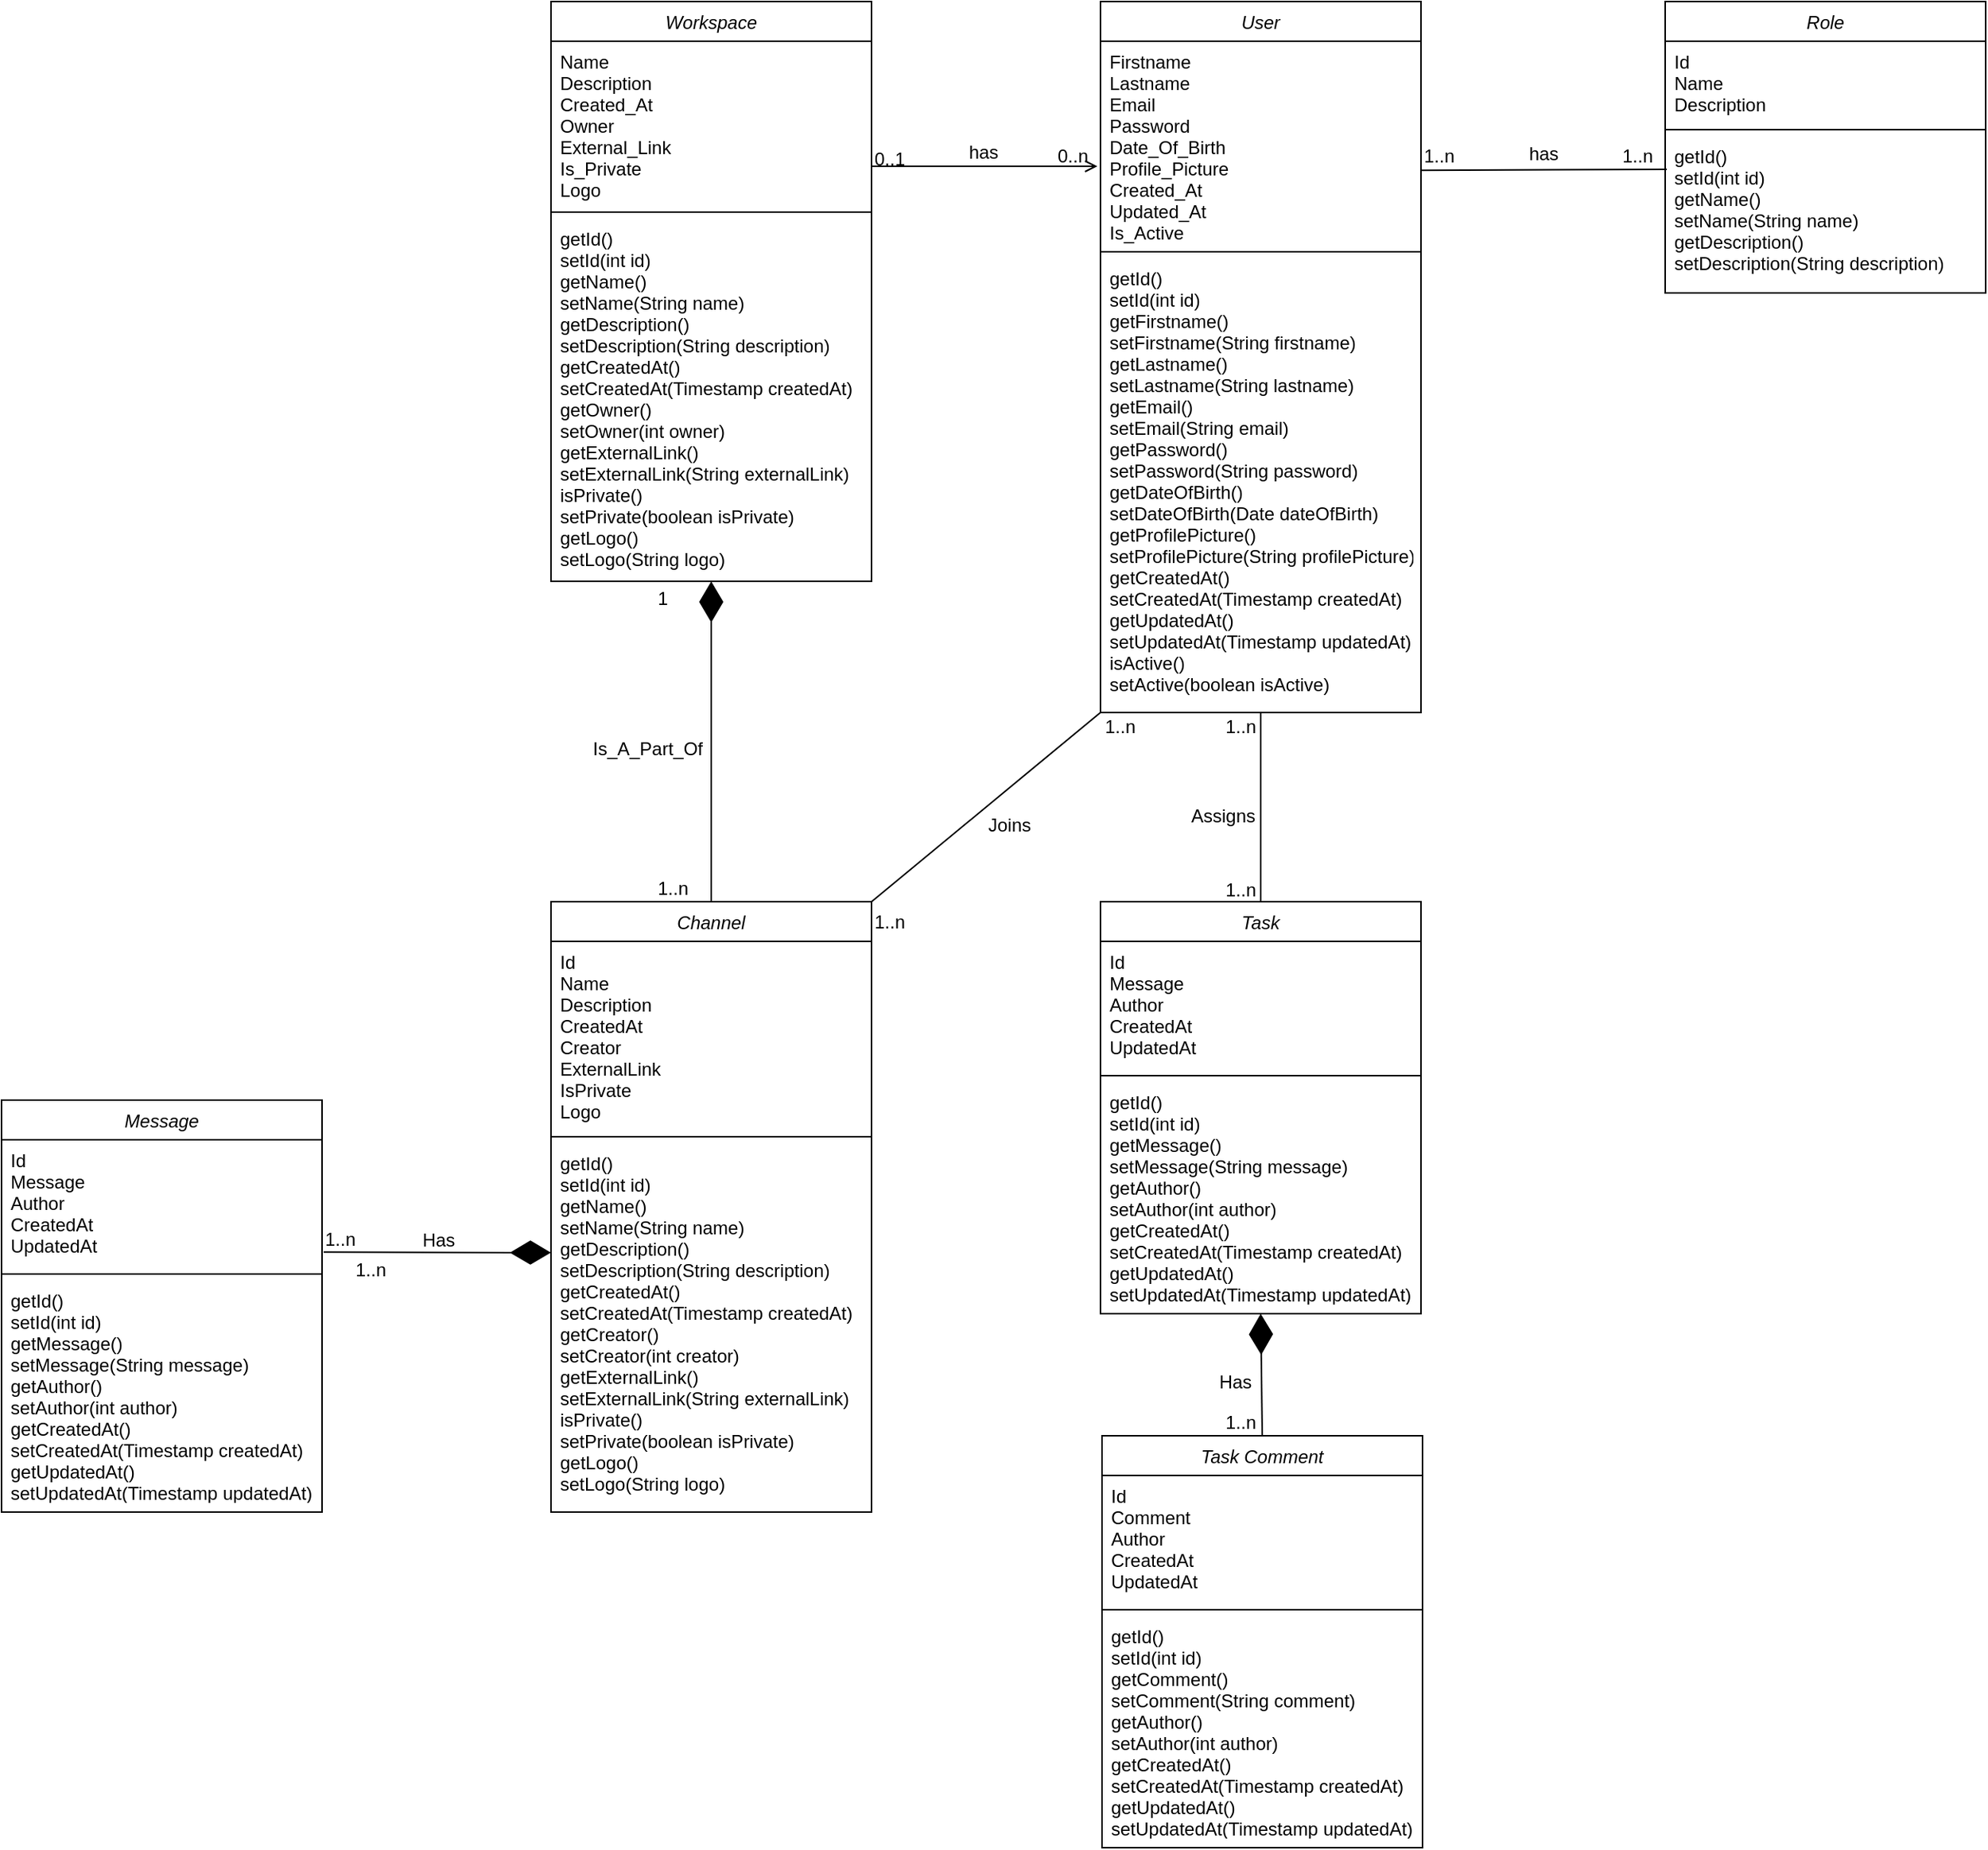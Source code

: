 <mxfile version="24.4.0" type="device">
  <diagram id="C5RBs43oDa-KdzZeNtuy" name="Page-1">
    <mxGraphModel dx="1816" dy="606" grid="1" gridSize="10" guides="1" tooltips="1" connect="1" arrows="1" fold="1" page="1" pageScale="1" pageWidth="827" pageHeight="1169" math="0" shadow="0">
      <root>
        <mxCell id="WIyWlLk6GJQsqaUBKTNV-0" />
        <mxCell id="WIyWlLk6GJQsqaUBKTNV-1" parent="WIyWlLk6GJQsqaUBKTNV-0" />
        <mxCell id="zkfFHV4jXpPFQw0GAbJ--0" value="Workspace" style="swimlane;fontStyle=2;align=center;verticalAlign=top;childLayout=stackLayout;horizontal=1;startSize=26;horizontalStack=0;resizeParent=1;resizeLast=0;collapsible=1;marginBottom=0;rounded=0;shadow=0;strokeWidth=1;" parent="WIyWlLk6GJQsqaUBKTNV-1" vertex="1">
          <mxGeometry x="150" y="120" width="210" height="380" as="geometry">
            <mxRectangle x="230" y="140" width="160" height="26" as="alternateBounds" />
          </mxGeometry>
        </mxCell>
        <mxCell id="zkfFHV4jXpPFQw0GAbJ--2" value="Name&#xa;Description&#xa;Created_At&#xa;Owner&#xa;External_Link&#xa;Is_Private&#xa;Logo&#xa;&#xa;" style="text;align=left;verticalAlign=top;spacingLeft=4;spacingRight=4;overflow=hidden;rotatable=0;points=[[0,0.5],[1,0.5]];portConstraint=eastwest;rounded=0;shadow=0;html=0;" parent="zkfFHV4jXpPFQw0GAbJ--0" vertex="1">
          <mxGeometry y="26" width="210" height="108" as="geometry" />
        </mxCell>
        <mxCell id="zkfFHV4jXpPFQw0GAbJ--4" value="" style="line;html=1;strokeWidth=1;align=left;verticalAlign=middle;spacingTop=-1;spacingLeft=3;spacingRight=3;rotatable=0;labelPosition=right;points=[];portConstraint=eastwest;" parent="zkfFHV4jXpPFQw0GAbJ--0" vertex="1">
          <mxGeometry y="134" width="210" height="8" as="geometry" />
        </mxCell>
        <mxCell id="zkfFHV4jXpPFQw0GAbJ--5" value="getId()&#xa;setId(int id)&#xa;getName()&#xa;setName(String name)&#xa;getDescription()&#xa;setDescription(String description)&#xa;getCreatedAt()&#xa;setCreatedAt(Timestamp createdAt)&#xa;getOwner()&#xa;setOwner(int owner)&#xa;getExternalLink()&#xa;setExternalLink(String externalLink)&#xa;isPrivate()&#xa;setPrivate(boolean isPrivate)&#xa;getLogo()&#xa;setLogo(String logo)" style="text;align=left;verticalAlign=top;spacingLeft=4;spacingRight=4;overflow=hidden;rotatable=0;points=[[0,0.5],[1,0.5]];portConstraint=eastwest;" parent="zkfFHV4jXpPFQw0GAbJ--0" vertex="1">
          <mxGeometry y="142" width="210" height="234" as="geometry" />
        </mxCell>
        <mxCell id="zkfFHV4jXpPFQw0GAbJ--26" value="" style="endArrow=open;shadow=0;strokeWidth=1;rounded=0;curved=0;endFill=1;edgeStyle=elbowEdgeStyle;elbow=vertical;" parent="WIyWlLk6GJQsqaUBKTNV-1" source="zkfFHV4jXpPFQw0GAbJ--0" edge="1">
          <mxGeometry x="0.5" y="41" relative="1" as="geometry">
            <mxPoint x="380" y="192" as="sourcePoint" />
            <mxPoint x="508" y="227.793" as="targetPoint" />
            <mxPoint x="-40" y="32" as="offset" />
          </mxGeometry>
        </mxCell>
        <mxCell id="zkfFHV4jXpPFQw0GAbJ--27" value="0..1" style="resizable=0;align=left;verticalAlign=bottom;labelBackgroundColor=none;fontSize=12;" parent="zkfFHV4jXpPFQw0GAbJ--26" connectable="0" vertex="1">
          <mxGeometry x="-1" relative="1" as="geometry">
            <mxPoint y="4" as="offset" />
          </mxGeometry>
        </mxCell>
        <mxCell id="zkfFHV4jXpPFQw0GAbJ--29" value="has" style="text;html=1;resizable=0;points=[];;align=center;verticalAlign=middle;labelBackgroundColor=none;rounded=0;shadow=0;strokeWidth=1;fontSize=12;" parent="zkfFHV4jXpPFQw0GAbJ--26" vertex="1" connectable="0">
          <mxGeometry x="0.5" y="49" relative="1" as="geometry">
            <mxPoint x="-38" y="40" as="offset" />
          </mxGeometry>
        </mxCell>
        <mxCell id="XrEoXJglzSe10nTh7pl1-4" value="User" style="swimlane;fontStyle=2;align=center;verticalAlign=top;childLayout=stackLayout;horizontal=1;startSize=26;horizontalStack=0;resizeParent=1;resizeLast=0;collapsible=1;marginBottom=0;rounded=0;shadow=0;strokeWidth=1;" vertex="1" parent="WIyWlLk6GJQsqaUBKTNV-1">
          <mxGeometry x="510" y="120" width="210" height="466" as="geometry">
            <mxRectangle x="230" y="140" width="160" height="26" as="alternateBounds" />
          </mxGeometry>
        </mxCell>
        <mxCell id="XrEoXJglzSe10nTh7pl1-5" value="Firstname&#xa;Lastname&#xa;Email&#xa;Password&#xa;Date_Of_Birth&#xa;Profile_Picture&#xa;Created_At&#xa;Updated_At&#xa;Is_Active" style="text;align=left;verticalAlign=top;spacingLeft=4;spacingRight=4;overflow=hidden;rotatable=0;points=[[0,0.5],[1,0.5]];portConstraint=eastwest;rounded=0;shadow=0;html=0;" vertex="1" parent="XrEoXJglzSe10nTh7pl1-4">
          <mxGeometry y="26" width="210" height="134" as="geometry" />
        </mxCell>
        <mxCell id="XrEoXJglzSe10nTh7pl1-6" value="" style="line;html=1;strokeWidth=1;align=left;verticalAlign=middle;spacingTop=-1;spacingLeft=3;spacingRight=3;rotatable=0;labelPosition=right;points=[];portConstraint=eastwest;" vertex="1" parent="XrEoXJglzSe10nTh7pl1-4">
          <mxGeometry y="160" width="210" height="8" as="geometry" />
        </mxCell>
        <mxCell id="XrEoXJglzSe10nTh7pl1-7" value="getId()&#xa;setId(int id)&#xa;getFirstname()&#xa;setFirstname(String firstname)&#xa;getLastname()&#xa;setLastname(String lastname)&#xa;getEmail()&#xa;setEmail(String email)&#xa;getPassword()&#xa;setPassword(String password)&#xa;getDateOfBirth()&#xa;setDateOfBirth(Date dateOfBirth)&#xa;getProfilePicture()&#xa;setProfilePicture(String profilePicture)&#xa;getCreatedAt()&#xa;setCreatedAt(Timestamp createdAt)&#xa;getUpdatedAt()&#xa;setUpdatedAt(Timestamp updatedAt)&#xa;isActive()&#xa;setActive(boolean isActive)" style="text;align=left;verticalAlign=top;spacingLeft=4;spacingRight=4;overflow=hidden;rotatable=0;points=[[0,0.5],[1,0.5]];portConstraint=eastwest;" vertex="1" parent="XrEoXJglzSe10nTh7pl1-4">
          <mxGeometry y="168" width="210" height="288" as="geometry" />
        </mxCell>
        <mxCell id="XrEoXJglzSe10nTh7pl1-8" value="0..n" style="resizable=0;align=left;verticalAlign=bottom;labelBackgroundColor=none;fontSize=12;" connectable="0" vertex="1" parent="WIyWlLk6GJQsqaUBKTNV-1">
          <mxGeometry x="480" y="230.004" as="geometry" />
        </mxCell>
        <mxCell id="XrEoXJglzSe10nTh7pl1-9" value="Channel" style="swimlane;fontStyle=2;align=center;verticalAlign=top;childLayout=stackLayout;horizontal=1;startSize=26;horizontalStack=0;resizeParent=1;resizeLast=0;collapsible=1;marginBottom=0;rounded=0;shadow=0;strokeWidth=1;" vertex="1" parent="WIyWlLk6GJQsqaUBKTNV-1">
          <mxGeometry x="150" y="710" width="210" height="400" as="geometry">
            <mxRectangle x="230" y="140" width="160" height="26" as="alternateBounds" />
          </mxGeometry>
        </mxCell>
        <mxCell id="XrEoXJglzSe10nTh7pl1-10" value="Id&#xa;Name&#xa;Description&#xa;CreatedAt&#xa;Creator&#xa;ExternalLink&#xa;IsPrivate&#xa;Logo" style="text;align=left;verticalAlign=top;spacingLeft=4;spacingRight=4;overflow=hidden;rotatable=0;points=[[0,0.5],[1,0.5]];portConstraint=eastwest;rounded=0;shadow=0;html=0;" vertex="1" parent="XrEoXJglzSe10nTh7pl1-9">
          <mxGeometry y="26" width="210" height="124" as="geometry" />
        </mxCell>
        <mxCell id="XrEoXJglzSe10nTh7pl1-11" value="" style="line;html=1;strokeWidth=1;align=left;verticalAlign=middle;spacingTop=-1;spacingLeft=3;spacingRight=3;rotatable=0;labelPosition=right;points=[];portConstraint=eastwest;" vertex="1" parent="XrEoXJglzSe10nTh7pl1-9">
          <mxGeometry y="150" width="210" height="8" as="geometry" />
        </mxCell>
        <mxCell id="XrEoXJglzSe10nTh7pl1-12" value="getId()&#xa;setId(int id)&#xa;getName()&#xa;setName(String name)&#xa;getDescription()&#xa;setDescription(String description)&#xa;getCreatedAt()&#xa;setCreatedAt(Timestamp createdAt)&#xa;getCreator()&#xa;setCreator(int creator)&#xa;getExternalLink()&#xa;setExternalLink(String externalLink)&#xa;isPrivate()&#xa;setPrivate(boolean isPrivate)&#xa;getLogo()&#xa;setLogo(String logo)" style="text;align=left;verticalAlign=top;spacingLeft=4;spacingRight=4;overflow=hidden;rotatable=0;points=[[0,0.5],[1,0.5]];portConstraint=eastwest;" vertex="1" parent="XrEoXJglzSe10nTh7pl1-9">
          <mxGeometry y="158" width="210" height="232" as="geometry" />
        </mxCell>
        <mxCell id="XrEoXJglzSe10nTh7pl1-16" value="" style="endArrow=diamondThin;endFill=1;endSize=24;html=1;rounded=0;entryX=0.5;entryY=1;entryDx=0;entryDy=0;exitX=0.5;exitY=0;exitDx=0;exitDy=0;" edge="1" parent="WIyWlLk6GJQsqaUBKTNV-1" source="XrEoXJglzSe10nTh7pl1-9" target="zkfFHV4jXpPFQw0GAbJ--0">
          <mxGeometry width="160" relative="1" as="geometry">
            <mxPoint x="254" y="630" as="sourcePoint" />
            <mxPoint x="414" y="630" as="targetPoint" />
          </mxGeometry>
        </mxCell>
        <mxCell id="XrEoXJglzSe10nTh7pl1-17" value="1" style="resizable=0;align=left;verticalAlign=bottom;labelBackgroundColor=none;fontSize=12;direction=west;" connectable="0" vertex="1" parent="WIyWlLk6GJQsqaUBKTNV-1">
          <mxGeometry x="218" y="520.004" as="geometry" />
        </mxCell>
        <mxCell id="XrEoXJglzSe10nTh7pl1-18" value="1..n" style="resizable=0;align=left;verticalAlign=bottom;labelBackgroundColor=none;fontSize=12;direction=south;" connectable="0" vertex="1" parent="WIyWlLk6GJQsqaUBKTNV-1">
          <mxGeometry x="218" y="710.004" as="geometry" />
        </mxCell>
        <mxCell id="XrEoXJglzSe10nTh7pl1-19" value="Has" style="text;html=1;resizable=0;points=[];;align=center;verticalAlign=middle;labelBackgroundColor=none;rounded=0;shadow=0;strokeWidth=1;fontSize=12;" vertex="1" connectable="0" parent="WIyWlLk6GJQsqaUBKTNV-1">
          <mxGeometry x="70.002" y="928.004" as="geometry">
            <mxPoint x="6" y="4" as="offset" />
          </mxGeometry>
        </mxCell>
        <mxCell id="XrEoXJglzSe10nTh7pl1-21" value="Role" style="swimlane;fontStyle=2;align=center;verticalAlign=top;childLayout=stackLayout;horizontal=1;startSize=26;horizontalStack=0;resizeParent=1;resizeLast=0;collapsible=1;marginBottom=0;rounded=0;shadow=0;strokeWidth=1;" vertex="1" parent="WIyWlLk6GJQsqaUBKTNV-1">
          <mxGeometry x="880" y="120" width="210" height="191" as="geometry">
            <mxRectangle x="230" y="140" width="160" height="26" as="alternateBounds" />
          </mxGeometry>
        </mxCell>
        <mxCell id="XrEoXJglzSe10nTh7pl1-22" value="Id&#xa;Name&#xa;Description" style="text;align=left;verticalAlign=top;spacingLeft=4;spacingRight=4;overflow=hidden;rotatable=0;points=[[0,0.5],[1,0.5]];portConstraint=eastwest;rounded=0;shadow=0;html=0;" vertex="1" parent="XrEoXJglzSe10nTh7pl1-21">
          <mxGeometry y="26" width="210" height="54" as="geometry" />
        </mxCell>
        <mxCell id="XrEoXJglzSe10nTh7pl1-23" value="" style="line;html=1;strokeWidth=1;align=left;verticalAlign=middle;spacingTop=-1;spacingLeft=3;spacingRight=3;rotatable=0;labelPosition=right;points=[];portConstraint=eastwest;" vertex="1" parent="XrEoXJglzSe10nTh7pl1-21">
          <mxGeometry y="80" width="210" height="8" as="geometry" />
        </mxCell>
        <mxCell id="XrEoXJglzSe10nTh7pl1-24" value="getId()&#xa;setId(int id)&#xa;getName()&#xa;setName(String name)&#xa;getDescription()&#xa;setDescription(String description)" style="text;align=left;verticalAlign=top;spacingLeft=4;spacingRight=4;overflow=hidden;rotatable=0;points=[[0,0.5],[1,0.5]];portConstraint=eastwest;" vertex="1" parent="XrEoXJglzSe10nTh7pl1-21">
          <mxGeometry y="88" width="210" height="92" as="geometry" />
        </mxCell>
        <mxCell id="XrEoXJglzSe10nTh7pl1-25" value="" style="endArrow=none;html=1;rounded=0;entryX=-0.001;entryY=0.345;entryDx=0;entryDy=0;entryPerimeter=0;exitX=0.994;exitY=0.704;exitDx=0;exitDy=0;exitPerimeter=0;" edge="1" parent="WIyWlLk6GJQsqaUBKTNV-1">
          <mxGeometry width="50" height="50" relative="1" as="geometry">
            <mxPoint x="720" y="230.596" as="sourcePoint" />
            <mxPoint x="881.05" y="230" as="targetPoint" />
          </mxGeometry>
        </mxCell>
        <mxCell id="XrEoXJglzSe10nTh7pl1-26" value="has" style="text;html=1;resizable=0;points=[];;align=center;verticalAlign=middle;labelBackgroundColor=none;rounded=0;shadow=0;strokeWidth=1;fontSize=12;" vertex="1" connectable="0" parent="WIyWlLk6GJQsqaUBKTNV-1">
          <mxGeometry x="799.997" y="220.004" as="geometry" />
        </mxCell>
        <mxCell id="XrEoXJglzSe10nTh7pl1-27" value="1..n" style="resizable=0;align=left;verticalAlign=bottom;labelBackgroundColor=none;fontSize=12;direction=south;" connectable="0" vertex="1" parent="WIyWlLk6GJQsqaUBKTNV-1">
          <mxGeometry x="720" y="230.004" as="geometry" />
        </mxCell>
        <mxCell id="XrEoXJglzSe10nTh7pl1-28" value="1..n" style="resizable=0;align=left;verticalAlign=bottom;labelBackgroundColor=none;fontSize=12;direction=south;" connectable="0" vertex="1" parent="WIyWlLk6GJQsqaUBKTNV-1">
          <mxGeometry x="850" y="230.004" as="geometry" />
        </mxCell>
        <mxCell id="XrEoXJglzSe10nTh7pl1-29" value="Joins" style="text;html=1;resizable=0;points=[];;align=center;verticalAlign=middle;labelBackgroundColor=none;rounded=0;shadow=0;strokeWidth=1;fontSize=12;" vertex="1" connectable="0" parent="WIyWlLk6GJQsqaUBKTNV-1">
          <mxGeometry x="450.002" y="660.004" as="geometry" />
        </mxCell>
        <mxCell id="XrEoXJglzSe10nTh7pl1-30" value="1..n" style="resizable=0;align=left;verticalAlign=bottom;labelBackgroundColor=none;fontSize=12;direction=south;" connectable="0" vertex="1" parent="WIyWlLk6GJQsqaUBKTNV-1">
          <mxGeometry x="360" y="732.004" as="geometry" />
        </mxCell>
        <mxCell id="XrEoXJglzSe10nTh7pl1-31" value="1..n" style="resizable=0;align=left;verticalAlign=bottom;labelBackgroundColor=none;fontSize=12;direction=south;" connectable="0" vertex="1" parent="WIyWlLk6GJQsqaUBKTNV-1">
          <mxGeometry x="511" y="604.004" as="geometry" />
        </mxCell>
        <mxCell id="XrEoXJglzSe10nTh7pl1-32" value="Message" style="swimlane;fontStyle=2;align=center;verticalAlign=top;childLayout=stackLayout;horizontal=1;startSize=26;horizontalStack=0;resizeParent=1;resizeLast=0;collapsible=1;marginBottom=0;rounded=0;shadow=0;strokeWidth=1;" vertex="1" parent="WIyWlLk6GJQsqaUBKTNV-1">
          <mxGeometry x="-210" y="840" width="210" height="270" as="geometry">
            <mxRectangle x="230" y="140" width="160" height="26" as="alternateBounds" />
          </mxGeometry>
        </mxCell>
        <mxCell id="XrEoXJglzSe10nTh7pl1-33" value="Id&#xa;Message&#xa;Author&#xa;CreatedAt&#xa;UpdatedAt" style="text;align=left;verticalAlign=top;spacingLeft=4;spacingRight=4;overflow=hidden;rotatable=0;points=[[0,0.5],[1,0.5]];portConstraint=eastwest;rounded=0;shadow=0;html=0;" vertex="1" parent="XrEoXJglzSe10nTh7pl1-32">
          <mxGeometry y="26" width="210" height="84" as="geometry" />
        </mxCell>
        <mxCell id="XrEoXJglzSe10nTh7pl1-34" value="" style="line;html=1;strokeWidth=1;align=left;verticalAlign=middle;spacingTop=-1;spacingLeft=3;spacingRight=3;rotatable=0;labelPosition=right;points=[];portConstraint=eastwest;" vertex="1" parent="XrEoXJglzSe10nTh7pl1-32">
          <mxGeometry y="110" width="210" height="8" as="geometry" />
        </mxCell>
        <mxCell id="XrEoXJglzSe10nTh7pl1-35" value="getId()&#xa;setId(int id)&#xa;getMessage()&#xa;setMessage(String message)&#xa;getAuthor()&#xa;setAuthor(int author)&#xa;getCreatedAt()&#xa;setCreatedAt(Timestamp createdAt)&#xa;getUpdatedAt()&#xa;setUpdatedAt(Timestamp updatedAt)" style="text;align=left;verticalAlign=top;spacingLeft=4;spacingRight=4;overflow=hidden;rotatable=0;points=[[0,0.5],[1,0.5]];portConstraint=eastwest;" vertex="1" parent="XrEoXJglzSe10nTh7pl1-32">
          <mxGeometry y="118" width="210" height="142" as="geometry" />
        </mxCell>
        <mxCell id="XrEoXJglzSe10nTh7pl1-40" value="1..n" style="resizable=0;align=left;verticalAlign=bottom;labelBackgroundColor=none;fontSize=12;direction=south;" connectable="0" vertex="1" parent="WIyWlLk6GJQsqaUBKTNV-1">
          <mxGeometry y="940.004" as="geometry" />
        </mxCell>
        <mxCell id="XrEoXJglzSe10nTh7pl1-41" value="Is_A_Part_Of" style="text;html=1;resizable=0;points=[];;align=center;verticalAlign=middle;labelBackgroundColor=none;rounded=0;shadow=0;strokeWidth=1;fontSize=12;" vertex="1" connectable="0" parent="WIyWlLk6GJQsqaUBKTNV-1">
          <mxGeometry x="213.002" y="610.004" as="geometry" />
        </mxCell>
        <mxCell id="XrEoXJglzSe10nTh7pl1-42" value="" style="endArrow=diamondThin;endFill=1;endSize=24;html=1;rounded=0;exitX=1.005;exitY=0.877;exitDx=0;exitDy=0;exitPerimeter=0;" edge="1" parent="WIyWlLk6GJQsqaUBKTNV-1" source="XrEoXJglzSe10nTh7pl1-33">
          <mxGeometry width="160" relative="1" as="geometry">
            <mxPoint x="30" y="940" as="sourcePoint" />
            <mxPoint x="150" y="940" as="targetPoint" />
          </mxGeometry>
        </mxCell>
        <mxCell id="XrEoXJglzSe10nTh7pl1-43" value="Task" style="swimlane;fontStyle=2;align=center;verticalAlign=top;childLayout=stackLayout;horizontal=1;startSize=26;horizontalStack=0;resizeParent=1;resizeLast=0;collapsible=1;marginBottom=0;rounded=0;shadow=0;strokeWidth=1;" vertex="1" parent="WIyWlLk6GJQsqaUBKTNV-1">
          <mxGeometry x="510" y="710" width="210" height="270" as="geometry">
            <mxRectangle x="230" y="140" width="160" height="26" as="alternateBounds" />
          </mxGeometry>
        </mxCell>
        <mxCell id="XrEoXJglzSe10nTh7pl1-44" value="Id&#xa;Message&#xa;Author&#xa;CreatedAt&#xa;UpdatedAt" style="text;align=left;verticalAlign=top;spacingLeft=4;spacingRight=4;overflow=hidden;rotatable=0;points=[[0,0.5],[1,0.5]];portConstraint=eastwest;rounded=0;shadow=0;html=0;" vertex="1" parent="XrEoXJglzSe10nTh7pl1-43">
          <mxGeometry y="26" width="210" height="84" as="geometry" />
        </mxCell>
        <mxCell id="XrEoXJglzSe10nTh7pl1-45" value="" style="line;html=1;strokeWidth=1;align=left;verticalAlign=middle;spacingTop=-1;spacingLeft=3;spacingRight=3;rotatable=0;labelPosition=right;points=[];portConstraint=eastwest;" vertex="1" parent="XrEoXJglzSe10nTh7pl1-43">
          <mxGeometry y="110" width="210" height="8" as="geometry" />
        </mxCell>
        <mxCell id="XrEoXJglzSe10nTh7pl1-46" value="getId()&#xa;setId(int id)&#xa;getMessage()&#xa;setMessage(String message)&#xa;getAuthor()&#xa;setAuthor(int author)&#xa;getCreatedAt()&#xa;setCreatedAt(Timestamp createdAt)&#xa;getUpdatedAt()&#xa;setUpdatedAt(Timestamp updatedAt)" style="text;align=left;verticalAlign=top;spacingLeft=4;spacingRight=4;overflow=hidden;rotatable=0;points=[[0,0.5],[1,0.5]];portConstraint=eastwest;" vertex="1" parent="XrEoXJglzSe10nTh7pl1-43">
          <mxGeometry y="118" width="210" height="142" as="geometry" />
        </mxCell>
        <mxCell id="XrEoXJglzSe10nTh7pl1-47" value="" style="endArrow=none;html=1;rounded=0;entryX=0;entryY=1;entryDx=0;entryDy=0;exitX=1;exitY=0;exitDx=0;exitDy=0;" edge="1" parent="WIyWlLk6GJQsqaUBKTNV-1" source="XrEoXJglzSe10nTh7pl1-9" target="XrEoXJglzSe10nTh7pl1-4">
          <mxGeometry width="50" height="50" relative="1" as="geometry">
            <mxPoint x="60" y="940" as="sourcePoint" />
            <mxPoint x="110" y="890" as="targetPoint" />
          </mxGeometry>
        </mxCell>
        <mxCell id="XrEoXJglzSe10nTh7pl1-48" value="" style="endArrow=none;html=1;rounded=0;entryX=0.5;entryY=1;entryDx=0;entryDy=0;exitX=0.5;exitY=0;exitDx=0;exitDy=0;" edge="1" parent="WIyWlLk6GJQsqaUBKTNV-1" source="XrEoXJglzSe10nTh7pl1-43" target="XrEoXJglzSe10nTh7pl1-4">
          <mxGeometry width="50" height="50" relative="1" as="geometry">
            <mxPoint x="370" y="720" as="sourcePoint" />
            <mxPoint x="520" y="596" as="targetPoint" />
          </mxGeometry>
        </mxCell>
        <mxCell id="XrEoXJglzSe10nTh7pl1-49" value="1..n" style="resizable=0;align=left;verticalAlign=bottom;labelBackgroundColor=none;fontSize=12;direction=south;" connectable="0" vertex="1" parent="WIyWlLk6GJQsqaUBKTNV-1">
          <mxGeometry x="590" y="604.004" as="geometry" />
        </mxCell>
        <mxCell id="XrEoXJglzSe10nTh7pl1-50" value="1..n" style="resizable=0;align=left;verticalAlign=bottom;labelBackgroundColor=none;fontSize=12;direction=south;" connectable="0" vertex="1" parent="WIyWlLk6GJQsqaUBKTNV-1">
          <mxGeometry x="590" y="711.004" as="geometry" />
        </mxCell>
        <mxCell id="XrEoXJglzSe10nTh7pl1-51" value="Assigns" style="text;html=1;resizable=0;points=[];;align=center;verticalAlign=middle;labelBackgroundColor=none;rounded=0;shadow=0;strokeWidth=1;fontSize=12;" vertex="1" connectable="0" parent="WIyWlLk6GJQsqaUBKTNV-1">
          <mxGeometry x="590.002" y="654.004" as="geometry" />
        </mxCell>
        <mxCell id="XrEoXJglzSe10nTh7pl1-52" value="Task Comment" style="swimlane;fontStyle=2;align=center;verticalAlign=top;childLayout=stackLayout;horizontal=1;startSize=26;horizontalStack=0;resizeParent=1;resizeLast=0;collapsible=1;marginBottom=0;rounded=0;shadow=0;strokeWidth=1;" vertex="1" parent="WIyWlLk6GJQsqaUBKTNV-1">
          <mxGeometry x="511" y="1060" width="210" height="270" as="geometry">
            <mxRectangle x="230" y="140" width="160" height="26" as="alternateBounds" />
          </mxGeometry>
        </mxCell>
        <mxCell id="XrEoXJglzSe10nTh7pl1-53" value="Id&#xa;Comment&#xa;Author&#xa;CreatedAt&#xa;UpdatedAt" style="text;align=left;verticalAlign=top;spacingLeft=4;spacingRight=4;overflow=hidden;rotatable=0;points=[[0,0.5],[1,0.5]];portConstraint=eastwest;rounded=0;shadow=0;html=0;" vertex="1" parent="XrEoXJglzSe10nTh7pl1-52">
          <mxGeometry y="26" width="210" height="84" as="geometry" />
        </mxCell>
        <mxCell id="XrEoXJglzSe10nTh7pl1-54" value="" style="line;html=1;strokeWidth=1;align=left;verticalAlign=middle;spacingTop=-1;spacingLeft=3;spacingRight=3;rotatable=0;labelPosition=right;points=[];portConstraint=eastwest;" vertex="1" parent="XrEoXJglzSe10nTh7pl1-52">
          <mxGeometry y="110" width="210" height="8" as="geometry" />
        </mxCell>
        <mxCell id="XrEoXJglzSe10nTh7pl1-55" value="getId()&#xa;setId(int id)&#xa;getComment()&#xa;setComment(String comment)&#xa;getAuthor()&#xa;setAuthor(int author)&#xa;getCreatedAt()&#xa;setCreatedAt(Timestamp createdAt)&#xa;getUpdatedAt()&#xa;setUpdatedAt(Timestamp updatedAt)" style="text;align=left;verticalAlign=top;spacingLeft=4;spacingRight=4;overflow=hidden;rotatable=0;points=[[0,0.5],[1,0.5]];portConstraint=eastwest;" vertex="1" parent="XrEoXJglzSe10nTh7pl1-52">
          <mxGeometry y="118" width="210" height="142" as="geometry" />
        </mxCell>
        <mxCell id="XrEoXJglzSe10nTh7pl1-57" value="" style="endArrow=diamondThin;endFill=1;endSize=24;html=1;rounded=0;exitX=0.5;exitY=0;exitDx=0;exitDy=0;entryX=0.5;entryY=1;entryDx=0;entryDy=0;" edge="1" parent="WIyWlLk6GJQsqaUBKTNV-1" source="XrEoXJglzSe10nTh7pl1-52" target="XrEoXJglzSe10nTh7pl1-43">
          <mxGeometry width="160" relative="1" as="geometry">
            <mxPoint x="667" y="880" as="sourcePoint" />
            <mxPoint x="827" y="880" as="targetPoint" />
          </mxGeometry>
        </mxCell>
        <mxCell id="XrEoXJglzSe10nTh7pl1-62" value="Has" style="text;html=1;resizable=0;points=[];;align=center;verticalAlign=middle;labelBackgroundColor=none;rounded=0;shadow=0;strokeWidth=1;fontSize=12;" vertex="1" connectable="0" parent="WIyWlLk6GJQsqaUBKTNV-1">
          <mxGeometry x="598.002" y="1025.004" as="geometry" />
        </mxCell>
        <mxCell id="XrEoXJglzSe10nTh7pl1-63" value="1..n" style="resizable=0;align=left;verticalAlign=bottom;labelBackgroundColor=none;fontSize=12;direction=south;" connectable="0" vertex="1" parent="WIyWlLk6GJQsqaUBKTNV-1">
          <mxGeometry x="590" y="1060.004" as="geometry" />
        </mxCell>
        <mxCell id="XrEoXJglzSe10nTh7pl1-64" value="1..n" style="resizable=0;align=left;verticalAlign=bottom;labelBackgroundColor=none;fontSize=12;direction=south;" connectable="0" vertex="1" parent="WIyWlLk6GJQsqaUBKTNV-1">
          <mxGeometry x="20" y="960.004" as="geometry" />
        </mxCell>
      </root>
    </mxGraphModel>
  </diagram>
</mxfile>
